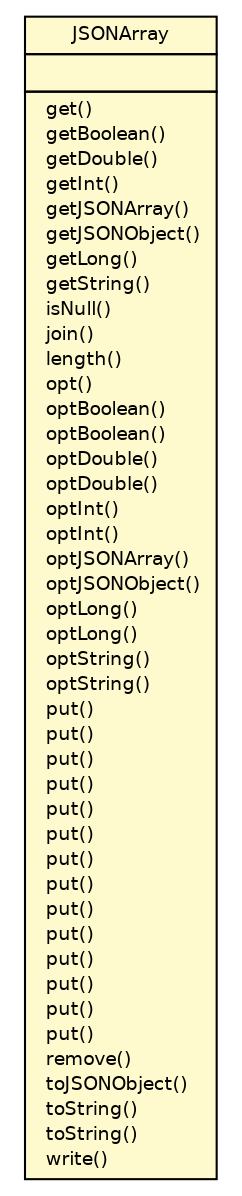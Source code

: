 #!/usr/local/bin/dot
#
# Class diagram 
# Generated by UMLGraph version 5.2 (http://www.umlgraph.org/)
#

digraph G {
	edge [fontname="Helvetica",fontsize=10,labelfontname="Helvetica",labelfontsize=10];
	node [fontname="Helvetica",fontsize=10,shape=plaintext];
	nodesep=0.25;
	ranksep=0.5;
	// org.json.heyzap.JSONArray
	c8985 [label=<<table title="org.json.heyzap.JSONArray" border="0" cellborder="1" cellspacing="0" cellpadding="2" port="p" bgcolor="lemonChiffon" href="./JSONArray.html">
		<tr><td><table border="0" cellspacing="0" cellpadding="1">
<tr><td align="center" balign="center"> JSONArray </td></tr>
		</table></td></tr>
		<tr><td><table border="0" cellspacing="0" cellpadding="1">
<tr><td align="left" balign="left">  </td></tr>
		</table></td></tr>
		<tr><td><table border="0" cellspacing="0" cellpadding="1">
<tr><td align="left" balign="left">  get() </td></tr>
<tr><td align="left" balign="left">  getBoolean() </td></tr>
<tr><td align="left" balign="left">  getDouble() </td></tr>
<tr><td align="left" balign="left">  getInt() </td></tr>
<tr><td align="left" balign="left">  getJSONArray() </td></tr>
<tr><td align="left" balign="left">  getJSONObject() </td></tr>
<tr><td align="left" balign="left">  getLong() </td></tr>
<tr><td align="left" balign="left">  getString() </td></tr>
<tr><td align="left" balign="left">  isNull() </td></tr>
<tr><td align="left" balign="left">  join() </td></tr>
<tr><td align="left" balign="left">  length() </td></tr>
<tr><td align="left" balign="left">  opt() </td></tr>
<tr><td align="left" balign="left">  optBoolean() </td></tr>
<tr><td align="left" balign="left">  optBoolean() </td></tr>
<tr><td align="left" balign="left">  optDouble() </td></tr>
<tr><td align="left" balign="left">  optDouble() </td></tr>
<tr><td align="left" balign="left">  optInt() </td></tr>
<tr><td align="left" balign="left">  optInt() </td></tr>
<tr><td align="left" balign="left">  optJSONArray() </td></tr>
<tr><td align="left" balign="left">  optJSONObject() </td></tr>
<tr><td align="left" balign="left">  optLong() </td></tr>
<tr><td align="left" balign="left">  optLong() </td></tr>
<tr><td align="left" balign="left">  optString() </td></tr>
<tr><td align="left" balign="left">  optString() </td></tr>
<tr><td align="left" balign="left">  put() </td></tr>
<tr><td align="left" balign="left">  put() </td></tr>
<tr><td align="left" balign="left">  put() </td></tr>
<tr><td align="left" balign="left">  put() </td></tr>
<tr><td align="left" balign="left">  put() </td></tr>
<tr><td align="left" balign="left">  put() </td></tr>
<tr><td align="left" balign="left">  put() </td></tr>
<tr><td align="left" balign="left">  put() </td></tr>
<tr><td align="left" balign="left">  put() </td></tr>
<tr><td align="left" balign="left">  put() </td></tr>
<tr><td align="left" balign="left">  put() </td></tr>
<tr><td align="left" balign="left">  put() </td></tr>
<tr><td align="left" balign="left">  put() </td></tr>
<tr><td align="left" balign="left">  put() </td></tr>
<tr><td align="left" balign="left">  remove() </td></tr>
<tr><td align="left" balign="left">  toJSONObject() </td></tr>
<tr><td align="left" balign="left">  toString() </td></tr>
<tr><td align="left" balign="left">  toString() </td></tr>
<tr><td align="left" balign="left">  write() </td></tr>
		</table></td></tr>
		</table>>, fontname="Helvetica", fontcolor="black", fontsize=9.0];
}

